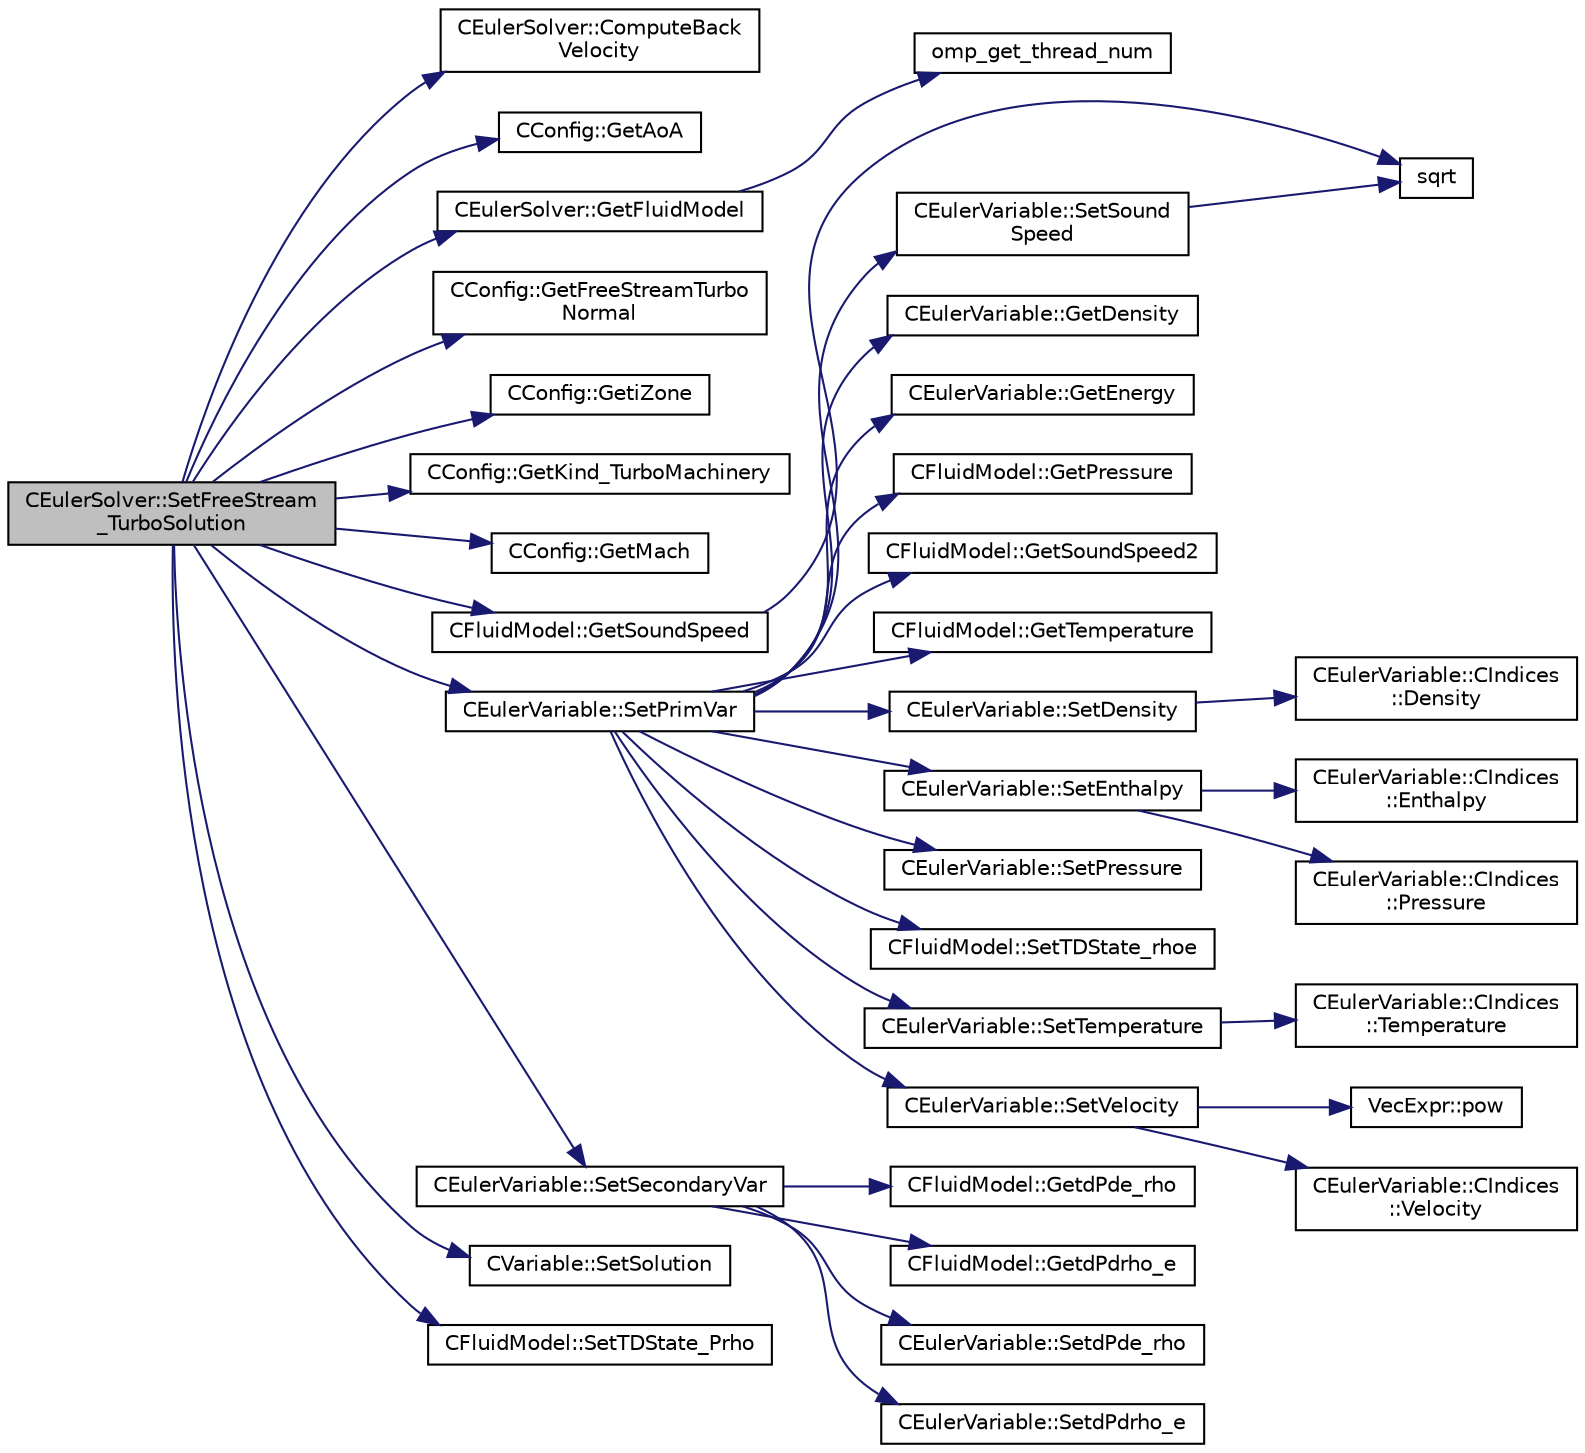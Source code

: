 digraph "CEulerSolver::SetFreeStream_TurboSolution"
{
 // LATEX_PDF_SIZE
  edge [fontname="Helvetica",fontsize="10",labelfontname="Helvetica",labelfontsize="10"];
  node [fontname="Helvetica",fontsize="10",shape=record];
  rankdir="LR";
  Node1 [label="CEulerSolver::SetFreeStream\l_TurboSolution",height=0.2,width=0.4,color="black", fillcolor="grey75", style="filled", fontcolor="black",tooltip="Set the solution using the Freestream values."];
  Node1 -> Node2 [color="midnightblue",fontsize="10",style="solid",fontname="Helvetica"];
  Node2 [label="CEulerSolver::ComputeBack\lVelocity",height=0.2,width=0.4,color="black", fillcolor="white", style="filled",URL="$classCEulerSolver.html#a9fb0379d290065c568e4b07e79eb12ca",tooltip="it take a velocity in the cartesian reference of framework and transform into the turbomachinery fram..."];
  Node1 -> Node3 [color="midnightblue",fontsize="10",style="solid",fontname="Helvetica"];
  Node3 [label="CConfig::GetAoA",height=0.2,width=0.4,color="black", fillcolor="white", style="filled",URL="$classCConfig.html#aa824c1a1b3c7cd05b7be414a76e0b250",tooltip="Get the angle of attack of the body. This is the angle between a reference line on a lifting body (of..."];
  Node1 -> Node4 [color="midnightblue",fontsize="10",style="solid",fontname="Helvetica"];
  Node4 [label="CEulerSolver::GetFluidModel",height=0.2,width=0.4,color="black", fillcolor="white", style="filled",URL="$classCEulerSolver.html#accba81bb7af172dea84d9d1826cab862",tooltip="Compute the pressure at the infinity."];
  Node4 -> Node5 [color="midnightblue",fontsize="10",style="solid",fontname="Helvetica"];
  Node5 [label="omp_get_thread_num",height=0.2,width=0.4,color="black", fillcolor="white", style="filled",URL="$omp__structure_8hpp.html#aad63dd7e34961dbbd2e8774e7f6bc2d0",tooltip="Index of current thread, akin to MPI rank."];
  Node1 -> Node6 [color="midnightblue",fontsize="10",style="solid",fontname="Helvetica"];
  Node6 [label="CConfig::GetFreeStreamTurbo\lNormal",height=0.2,width=0.4,color="black", fillcolor="white", style="filled",URL="$classCConfig.html#aa229fc7190f9d9517df5dd4c6d96b3ed",tooltip="Set freestream turbonormal for initializing solution."];
  Node1 -> Node7 [color="midnightblue",fontsize="10",style="solid",fontname="Helvetica"];
  Node7 [label="CConfig::GetiZone",height=0.2,width=0.4,color="black", fillcolor="white", style="filled",URL="$classCConfig.html#a1d6335b8fdef6fbcd9a08f7503d73ec1",tooltip="Provides the number of varaibles."];
  Node1 -> Node8 [color="midnightblue",fontsize="10",style="solid",fontname="Helvetica"];
  Node8 [label="CConfig::GetKind_TurboMachinery",height=0.2,width=0.4,color="black", fillcolor="white", style="filled",URL="$classCConfig.html#a7db52bbbe61cb8c4dec3a40c0329aea5",tooltip="Get the kind of turbomachinery architecture."];
  Node1 -> Node9 [color="midnightblue",fontsize="10",style="solid",fontname="Helvetica"];
  Node9 [label="CConfig::GetMach",height=0.2,width=0.4,color="black", fillcolor="white", style="filled",URL="$classCConfig.html#a5a078901bb388e9caa9cb856e3348f0b",tooltip="Get the value of the Mach number (velocity divided by speed of sound)."];
  Node1 -> Node10 [color="midnightblue",fontsize="10",style="solid",fontname="Helvetica"];
  Node10 [label="CFluidModel::GetSoundSpeed",height=0.2,width=0.4,color="black", fillcolor="white", style="filled",URL="$classCFluidModel.html#a114d121d918607fe923446ad733b2c62",tooltip="Get fluid speed of sound."];
  Node10 -> Node11 [color="midnightblue",fontsize="10",style="solid",fontname="Helvetica"];
  Node11 [label="sqrt",height=0.2,width=0.4,color="black", fillcolor="white", style="filled",URL="$group__SIMD.html#ga54a1925ab40fb4249ea255072520de35",tooltip=" "];
  Node1 -> Node12 [color="midnightblue",fontsize="10",style="solid",fontname="Helvetica"];
  Node12 [label="CEulerVariable::SetPrimVar",height=0.2,width=0.4,color="black", fillcolor="white", style="filled",URL="$classCEulerVariable.html#a674dd196e3eed72a762eedec72b534fc",tooltip="Set all the primitive variables for compressible flows."];
  Node12 -> Node13 [color="midnightblue",fontsize="10",style="solid",fontname="Helvetica"];
  Node13 [label="CEulerVariable::GetDensity",height=0.2,width=0.4,color="black", fillcolor="white", style="filled",URL="$classCEulerVariable.html#ab8ef32400854040ecb883825f907bed3",tooltip="Get the density of the flow."];
  Node12 -> Node14 [color="midnightblue",fontsize="10",style="solid",fontname="Helvetica"];
  Node14 [label="CEulerVariable::GetEnergy",height=0.2,width=0.4,color="black", fillcolor="white", style="filled",URL="$classCEulerVariable.html#afe285abdcb5077b50d80c03096566e2c",tooltip="Get the energy of the flow."];
  Node12 -> Node15 [color="midnightblue",fontsize="10",style="solid",fontname="Helvetica"];
  Node15 [label="CFluidModel::GetPressure",height=0.2,width=0.4,color="black", fillcolor="white", style="filled",URL="$classCFluidModel.html#aee63b54308942e8b61b62a12a3278029",tooltip="Get fluid pressure."];
  Node12 -> Node16 [color="midnightblue",fontsize="10",style="solid",fontname="Helvetica"];
  Node16 [label="CFluidModel::GetSoundSpeed2",height=0.2,width=0.4,color="black", fillcolor="white", style="filled",URL="$classCFluidModel.html#a654e55c4c6bb3914b40fbc27410876ba",tooltip="Get fluid speed of sound squared."];
  Node12 -> Node17 [color="midnightblue",fontsize="10",style="solid",fontname="Helvetica"];
  Node17 [label="CFluidModel::GetTemperature",height=0.2,width=0.4,color="black", fillcolor="white", style="filled",URL="$classCFluidModel.html#ab7651562ac98477a1f3ae39832a4ffb1",tooltip="Get fluid temperature."];
  Node12 -> Node18 [color="midnightblue",fontsize="10",style="solid",fontname="Helvetica"];
  Node18 [label="CEulerVariable::SetDensity",height=0.2,width=0.4,color="black", fillcolor="white", style="filled",URL="$classCEulerVariable.html#a21145ed1dfb7720dbc78937ca705db8e",tooltip="Set the value of the density for the incompressible flows."];
  Node18 -> Node19 [color="midnightblue",fontsize="10",style="solid",fontname="Helvetica"];
  Node19 [label="CEulerVariable::CIndices\l::Density",height=0.2,width=0.4,color="black", fillcolor="white", style="filled",URL="$structCEulerVariable_1_1CIndices.html#a3e46a08b8835237b42a89ea488e2f2da",tooltip=" "];
  Node12 -> Node20 [color="midnightblue",fontsize="10",style="solid",fontname="Helvetica"];
  Node20 [label="CEulerVariable::SetEnthalpy",height=0.2,width=0.4,color="black", fillcolor="white", style="filled",URL="$classCEulerVariable.html#ae090e3adc40d949b8dca77043daccddd",tooltip="Set the value of the enthalpy."];
  Node20 -> Node21 [color="midnightblue",fontsize="10",style="solid",fontname="Helvetica"];
  Node21 [label="CEulerVariable::CIndices\l::Enthalpy",height=0.2,width=0.4,color="black", fillcolor="white", style="filled",URL="$structCEulerVariable_1_1CIndices.html#a51689ac54181da96fae9c8556f287796",tooltip=" "];
  Node20 -> Node22 [color="midnightblue",fontsize="10",style="solid",fontname="Helvetica"];
  Node22 [label="CEulerVariable::CIndices\l::Pressure",height=0.2,width=0.4,color="black", fillcolor="white", style="filled",URL="$structCEulerVariable_1_1CIndices.html#a71ffbd849fd584ff3a787411497d3007",tooltip=" "];
  Node12 -> Node23 [color="midnightblue",fontsize="10",style="solid",fontname="Helvetica"];
  Node23 [label="CEulerVariable::SetPressure",height=0.2,width=0.4,color="black", fillcolor="white", style="filled",URL="$classCEulerVariable.html#a6f087f26ae7d37bbbfc29c975cdddf59",tooltip="Set the value of the pressure."];
  Node12 -> Node24 [color="midnightblue",fontsize="10",style="solid",fontname="Helvetica"];
  Node24 [label="CEulerVariable::SetSound\lSpeed",height=0.2,width=0.4,color="black", fillcolor="white", style="filled",URL="$classCEulerVariable.html#ace248119508c708304bae6b3532172bf",tooltip="Set the value of the speed of the sound."];
  Node24 -> Node11 [color="midnightblue",fontsize="10",style="solid",fontname="Helvetica"];
  Node12 -> Node25 [color="midnightblue",fontsize="10",style="solid",fontname="Helvetica"];
  Node25 [label="CFluidModel::SetTDState_rhoe",height=0.2,width=0.4,color="black", fillcolor="white", style="filled",URL="$classCFluidModel.html#a0c795f4190d7f03963bd4ba50f43c641",tooltip="virtual member that would be different for each gas model implemented"];
  Node12 -> Node26 [color="midnightblue",fontsize="10",style="solid",fontname="Helvetica"];
  Node26 [label="CEulerVariable::SetTemperature",height=0.2,width=0.4,color="black", fillcolor="white", style="filled",URL="$classCEulerVariable.html#a2c4edfb4b571cdfbe7e3f815e217deef",tooltip="Set the value of the temperature."];
  Node26 -> Node27 [color="midnightblue",fontsize="10",style="solid",fontname="Helvetica"];
  Node27 [label="CEulerVariable::CIndices\l::Temperature",height=0.2,width=0.4,color="black", fillcolor="white", style="filled",URL="$structCEulerVariable_1_1CIndices.html#a9f726f960cabadafb6de79c7f9326952",tooltip=" "];
  Node12 -> Node28 [color="midnightblue",fontsize="10",style="solid",fontname="Helvetica"];
  Node28 [label="CEulerVariable::SetVelocity",height=0.2,width=0.4,color="black", fillcolor="white", style="filled",URL="$classCEulerVariable.html#a664c1a6685b067d3df3af00b88282d66",tooltip="Set the velocity vector from the solution."];
  Node28 -> Node29 [color="midnightblue",fontsize="10",style="solid",fontname="Helvetica"];
  Node29 [label="VecExpr::pow",height=0.2,width=0.4,color="black", fillcolor="white", style="filled",URL="$group__VecExpr.html#ga7fb255e1f2a1773d3cc6ff7bee1aadd2",tooltip=" "];
  Node28 -> Node30 [color="midnightblue",fontsize="10",style="solid",fontname="Helvetica"];
  Node30 [label="CEulerVariable::CIndices\l::Velocity",height=0.2,width=0.4,color="black", fillcolor="white", style="filled",URL="$structCEulerVariable_1_1CIndices.html#a37140bae15b27e5d1c970468d80fb3ae",tooltip=" "];
  Node1 -> Node31 [color="midnightblue",fontsize="10",style="solid",fontname="Helvetica"];
  Node31 [label="CEulerVariable::SetSecondaryVar",height=0.2,width=0.4,color="black", fillcolor="white", style="filled",URL="$classCEulerVariable.html#a5c78ee78b94b77700e47840353e3ae3f",tooltip="A virtual member."];
  Node31 -> Node32 [color="midnightblue",fontsize="10",style="solid",fontname="Helvetica"];
  Node32 [label="CFluidModel::GetdPde_rho",height=0.2,width=0.4,color="black", fillcolor="white", style="filled",URL="$classCFluidModel.html#a966e042a109e7a370288e90bd5f6a753",tooltip="Get fluid pressure partial derivative."];
  Node31 -> Node33 [color="midnightblue",fontsize="10",style="solid",fontname="Helvetica"];
  Node33 [label="CFluidModel::GetdPdrho_e",height=0.2,width=0.4,color="black", fillcolor="white", style="filled",URL="$classCFluidModel.html#a2863cabc6f166892d7cdfe3ff39cd485",tooltip="Get fluid pressure partial derivative."];
  Node31 -> Node34 [color="midnightblue",fontsize="10",style="solid",fontname="Helvetica"];
  Node34 [label="CEulerVariable::SetdPde_rho",height=0.2,width=0.4,color="black", fillcolor="white", style="filled",URL="$classCEulerVariable.html#a8df6d00795913b8152ffe2c49f902456",tooltip="A virtual member."];
  Node31 -> Node35 [color="midnightblue",fontsize="10",style="solid",fontname="Helvetica"];
  Node35 [label="CEulerVariable::SetdPdrho_e",height=0.2,width=0.4,color="black", fillcolor="white", style="filled",URL="$classCEulerVariable.html#adb61c56c7cad26a064966300021645d7",tooltip="A virtual member."];
  Node1 -> Node36 [color="midnightblue",fontsize="10",style="solid",fontname="Helvetica"];
  Node36 [label="CVariable::SetSolution",height=0.2,width=0.4,color="black", fillcolor="white", style="filled",URL="$classCVariable.html#a22fbbd7bc6491672843000644a05c6a5",tooltip="Set the value of the solution, all variables."];
  Node1 -> Node37 [color="midnightblue",fontsize="10",style="solid",fontname="Helvetica"];
  Node37 [label="CFluidModel::SetTDState_Prho",height=0.2,width=0.4,color="black", fillcolor="white", style="filled",URL="$classCFluidModel.html#a7748f80460e9a907b0d0002e98d4d281",tooltip="virtual member that would be different for each gas model implemented"];
}
